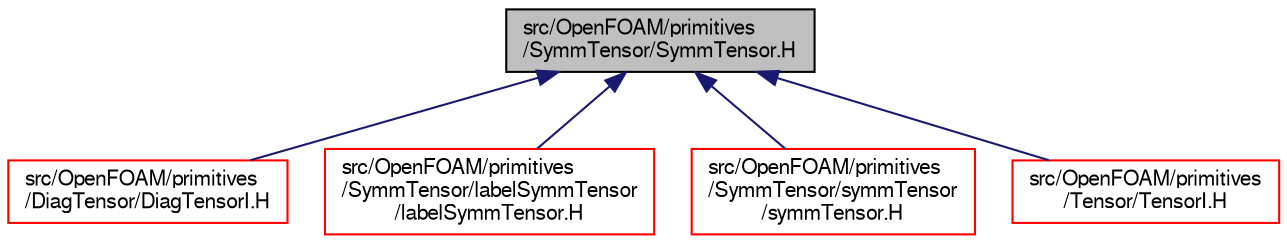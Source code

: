 digraph "src/OpenFOAM/primitives/SymmTensor/SymmTensor.H"
{
  bgcolor="transparent";
  edge [fontname="FreeSans",fontsize="10",labelfontname="FreeSans",labelfontsize="10"];
  node [fontname="FreeSans",fontsize="10",shape=record];
  Node49 [label="src/OpenFOAM/primitives\l/SymmTensor/SymmTensor.H",height=0.2,width=0.4,color="black", fillcolor="grey75", style="filled", fontcolor="black"];
  Node49 -> Node50 [dir="back",color="midnightblue",fontsize="10",style="solid",fontname="FreeSans"];
  Node50 [label="src/OpenFOAM/primitives\l/DiagTensor/DiagTensorI.H",height=0.2,width=0.4,color="red",URL="$a12206.html"];
  Node49 -> Node717 [dir="back",color="midnightblue",fontsize="10",style="solid",fontname="FreeSans"];
  Node717 [label="src/OpenFOAM/primitives\l/SymmTensor/labelSymmTensor\l/labelSymmTensor.H",height=0.2,width=0.4,color="red",URL="$a12701.html"];
  Node49 -> Node719 [dir="back",color="midnightblue",fontsize="10",style="solid",fontname="FreeSans"];
  Node719 [label="src/OpenFOAM/primitives\l/SymmTensor/symmTensor\l/symmTensor.H",height=0.2,width=0.4,color="red",URL="$a12707.html"];
  Node49 -> Node4513 [dir="back",color="midnightblue",fontsize="10",style="solid",fontname="FreeSans"];
  Node4513 [label="src/OpenFOAM/primitives\l/Tensor/TensorI.H",height=0.2,width=0.4,color="red",URL="$a12761.html"];
}
